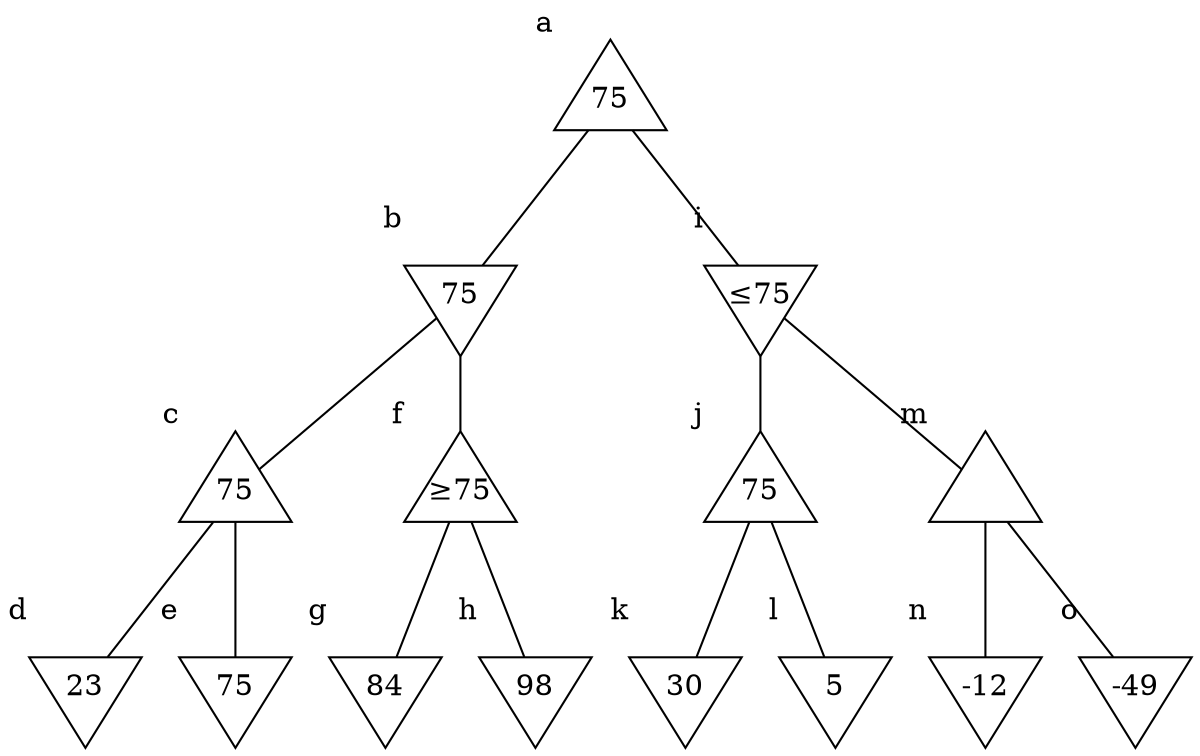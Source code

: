 graph G {
node [fixedsize=true]
margin=0
a [shape="triangle",label="75",xlabel="a",height=0.8];
a -- b;
a -- i;
b [shape="invtriangle",label="75",xlabel="b",height=0.8];
b -- c;
b -- f;
c [shape="triangle",label="75",xlabel="c",height=0.8];
c -- d;
c -- e;
d [shape="invtriangle",label="23",xlabel="d",height=0.8];
e [shape="invtriangle",label="75",xlabel="e",height=0.8];
f [shape="triangle",label="≥75",xlabel="f",height=0.8];
f -- g;
f -- h;
g [shape="invtriangle",label="84",xlabel="g",height=0.8];
h [shape="invtriangle",label="98",xlabel="h",height=0.8];
i [shape="invtriangle",label="≤75",xlabel="i",height=0.8];
i -- j;
i -- m;
j [shape="triangle",label="75",xlabel="j",height=0.8];
j -- k;
j -- l;
k [shape="invtriangle",label="30",xlabel="k",height=0.8];
l [shape="invtriangle",label="5",xlabel="l",height=0.8];
m [shape="triangle",label="",xlabel="m",height=0.8];
m -- n;
m -- o;
n [shape="invtriangle",label="-12",xlabel="n",height=0.8];
o [shape="invtriangle",label="-49",xlabel="o",height=0.8];
}
